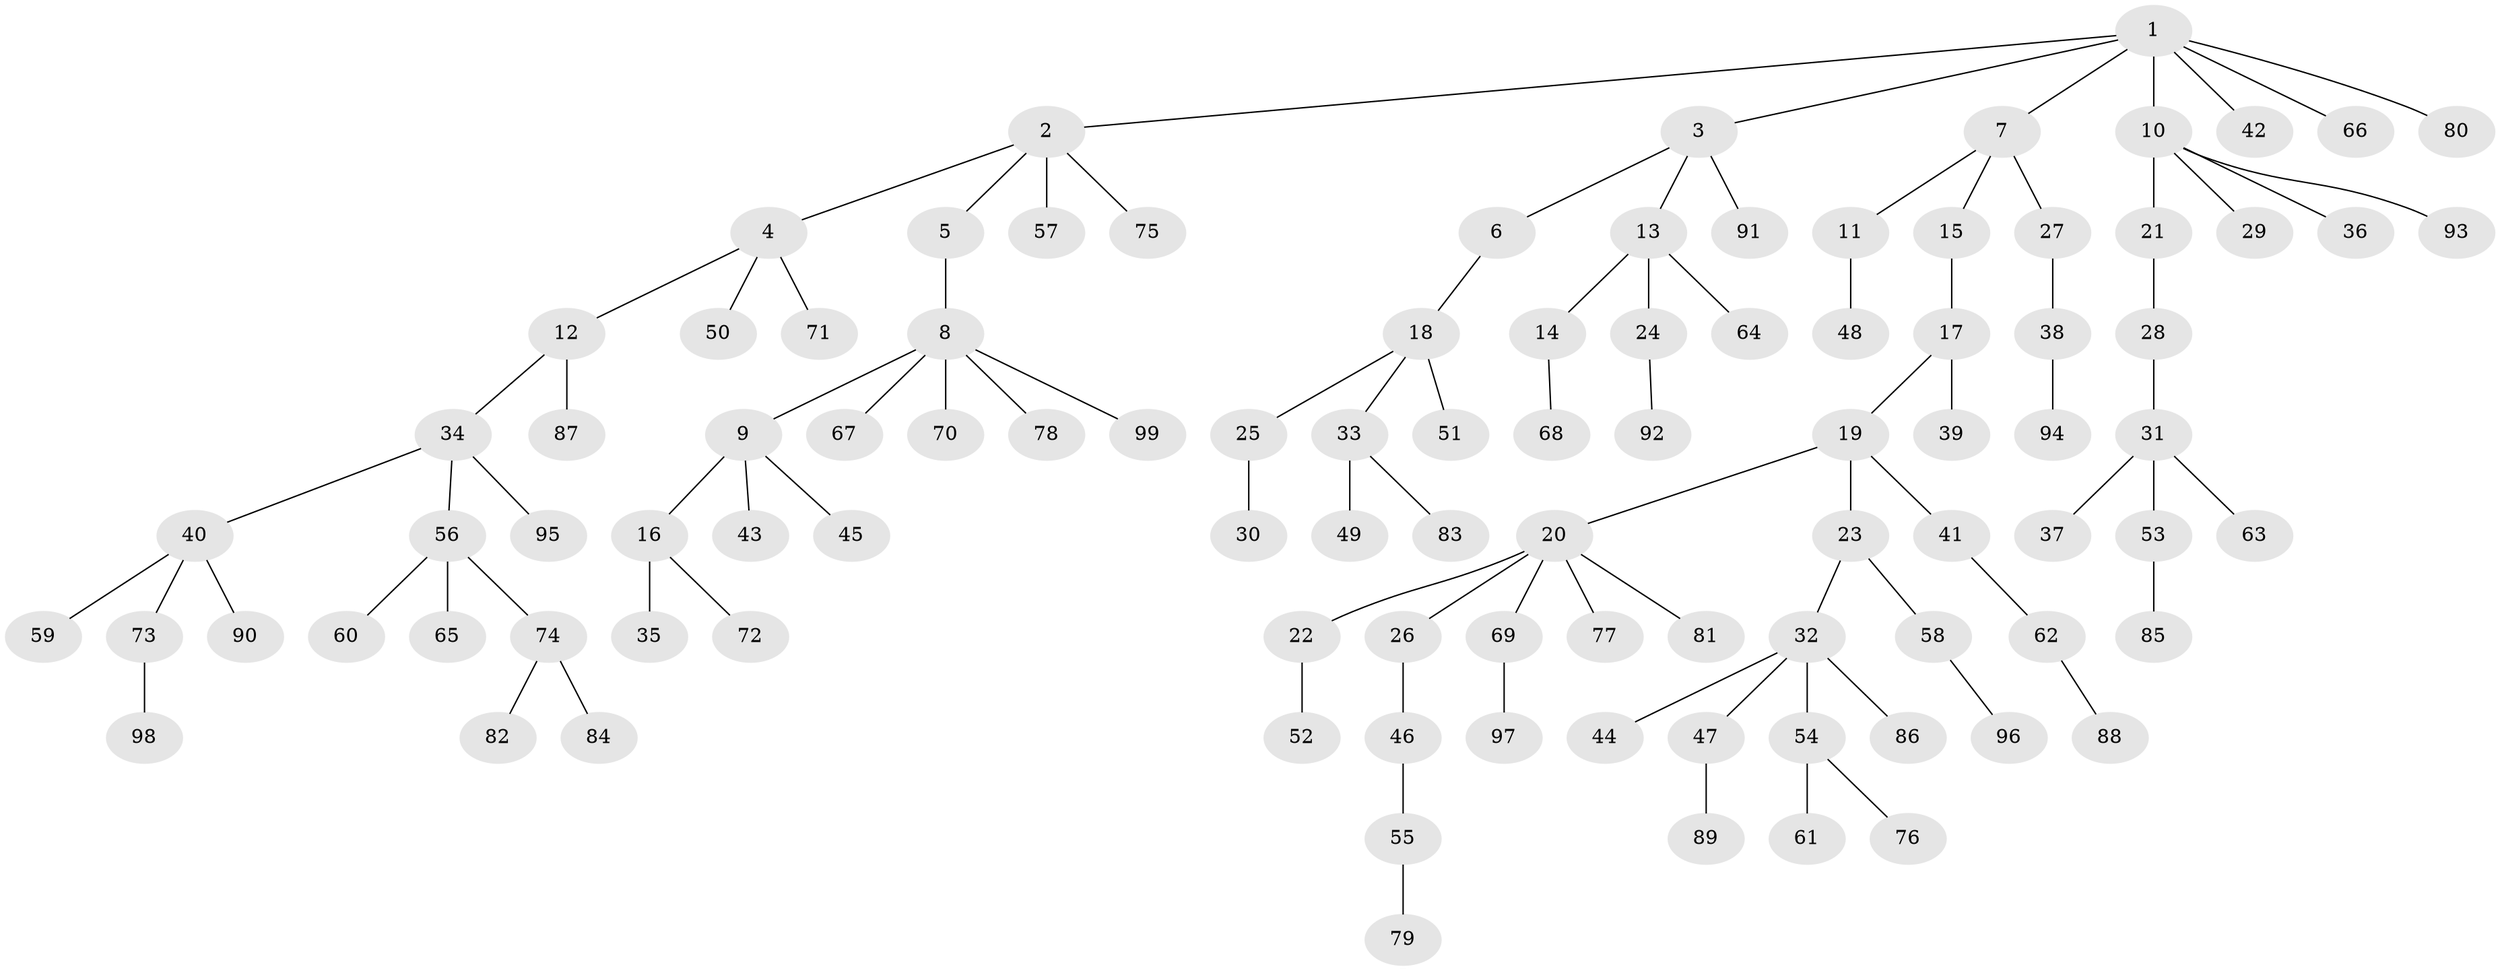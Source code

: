 // coarse degree distribution, {6: 0.02857142857142857, 4: 0.1, 3: 0.04285714285714286, 5: 0.04285714285714286, 2: 0.17142857142857143, 8: 0.014285714285714285, 1: 0.6}
// Generated by graph-tools (version 1.1) at 2025/42/03/06/25 10:42:03]
// undirected, 99 vertices, 98 edges
graph export_dot {
graph [start="1"]
  node [color=gray90,style=filled];
  1;
  2;
  3;
  4;
  5;
  6;
  7;
  8;
  9;
  10;
  11;
  12;
  13;
  14;
  15;
  16;
  17;
  18;
  19;
  20;
  21;
  22;
  23;
  24;
  25;
  26;
  27;
  28;
  29;
  30;
  31;
  32;
  33;
  34;
  35;
  36;
  37;
  38;
  39;
  40;
  41;
  42;
  43;
  44;
  45;
  46;
  47;
  48;
  49;
  50;
  51;
  52;
  53;
  54;
  55;
  56;
  57;
  58;
  59;
  60;
  61;
  62;
  63;
  64;
  65;
  66;
  67;
  68;
  69;
  70;
  71;
  72;
  73;
  74;
  75;
  76;
  77;
  78;
  79;
  80;
  81;
  82;
  83;
  84;
  85;
  86;
  87;
  88;
  89;
  90;
  91;
  92;
  93;
  94;
  95;
  96;
  97;
  98;
  99;
  1 -- 2;
  1 -- 3;
  1 -- 7;
  1 -- 10;
  1 -- 42;
  1 -- 66;
  1 -- 80;
  2 -- 4;
  2 -- 5;
  2 -- 57;
  2 -- 75;
  3 -- 6;
  3 -- 13;
  3 -- 91;
  4 -- 12;
  4 -- 50;
  4 -- 71;
  5 -- 8;
  6 -- 18;
  7 -- 11;
  7 -- 15;
  7 -- 27;
  8 -- 9;
  8 -- 67;
  8 -- 70;
  8 -- 78;
  8 -- 99;
  9 -- 16;
  9 -- 43;
  9 -- 45;
  10 -- 21;
  10 -- 29;
  10 -- 36;
  10 -- 93;
  11 -- 48;
  12 -- 34;
  12 -- 87;
  13 -- 14;
  13 -- 24;
  13 -- 64;
  14 -- 68;
  15 -- 17;
  16 -- 35;
  16 -- 72;
  17 -- 19;
  17 -- 39;
  18 -- 25;
  18 -- 33;
  18 -- 51;
  19 -- 20;
  19 -- 23;
  19 -- 41;
  20 -- 22;
  20 -- 26;
  20 -- 69;
  20 -- 77;
  20 -- 81;
  21 -- 28;
  22 -- 52;
  23 -- 32;
  23 -- 58;
  24 -- 92;
  25 -- 30;
  26 -- 46;
  27 -- 38;
  28 -- 31;
  31 -- 37;
  31 -- 53;
  31 -- 63;
  32 -- 44;
  32 -- 47;
  32 -- 54;
  32 -- 86;
  33 -- 49;
  33 -- 83;
  34 -- 40;
  34 -- 56;
  34 -- 95;
  38 -- 94;
  40 -- 59;
  40 -- 73;
  40 -- 90;
  41 -- 62;
  46 -- 55;
  47 -- 89;
  53 -- 85;
  54 -- 61;
  54 -- 76;
  55 -- 79;
  56 -- 60;
  56 -- 65;
  56 -- 74;
  58 -- 96;
  62 -- 88;
  69 -- 97;
  73 -- 98;
  74 -- 82;
  74 -- 84;
}
